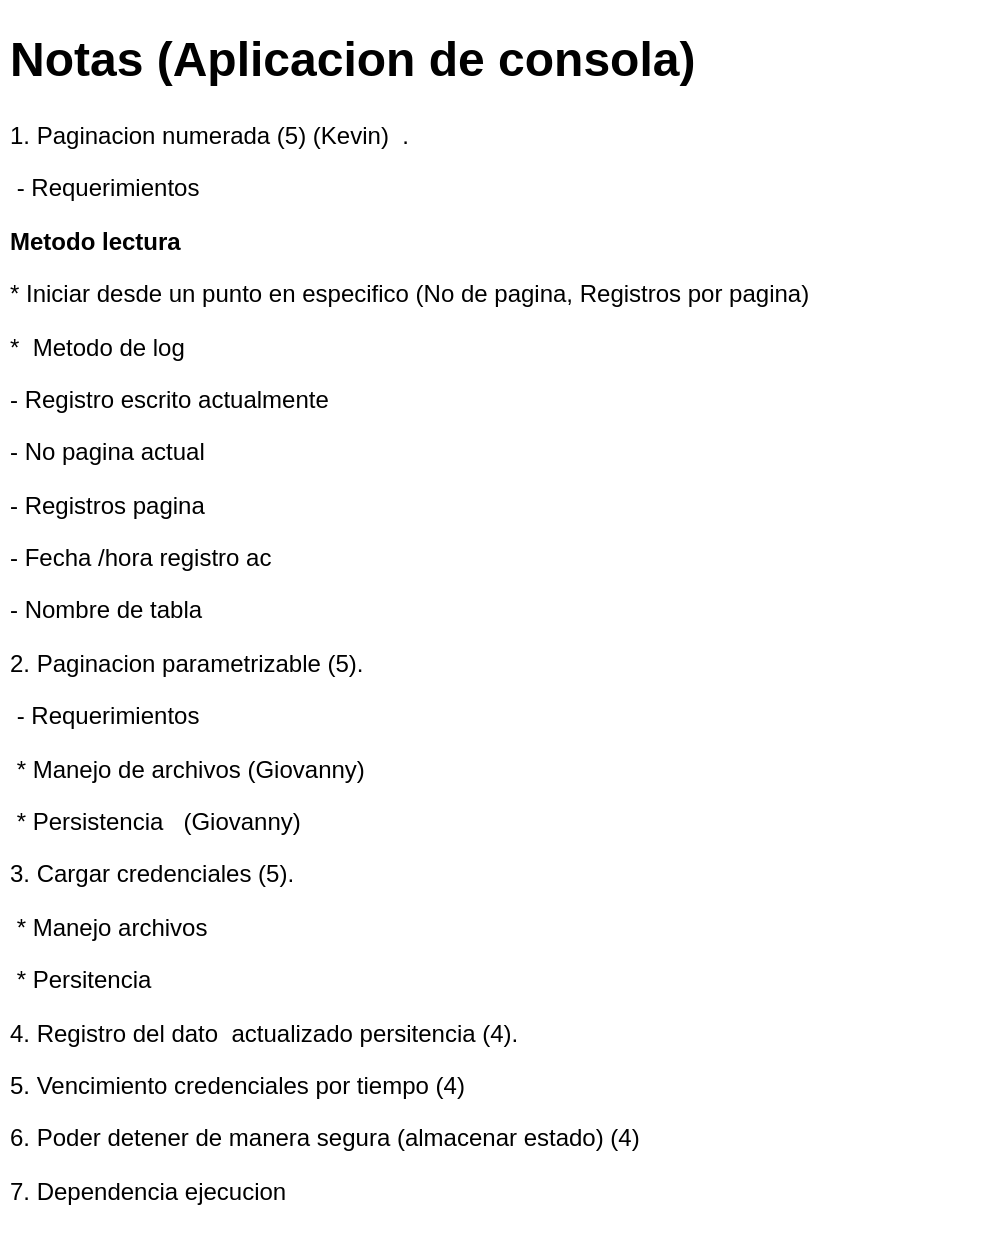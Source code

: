 <mxfile version="20.8.16" type="device" pages="3"><diagram name="Tareas" id="APuCly1vwyR43F6EwIPT"><mxGraphModel dx="1372" dy="884" grid="1" gridSize="10" guides="1" tooltips="1" connect="1" arrows="1" fold="1" page="1" pageScale="1" pageWidth="827" pageHeight="1169" math="0" shadow="0"><root><mxCell id="0"/><mxCell id="1" parent="0"/><mxCell id="119yrZ2EQGK_wQjC8LAW-1" value="&lt;h1&gt;Notas (Aplicacion de consola)&lt;/h1&gt;&lt;p&gt;1. Paginacion numerada (5) (Kevin)&amp;nbsp; .&lt;/p&gt;&lt;p&gt;&amp;nbsp;- Requerimientos&amp;nbsp;&lt;/p&gt;&lt;p&gt;&lt;b&gt;Metodo lectura&lt;/b&gt;&amp;nbsp;&lt;/p&gt;&lt;p&gt;* Iniciar desde un punto en especifico (No de pagina, Registros por pagina)&lt;/p&gt;&lt;p&gt;*&amp;nbsp; Metodo de log&amp;nbsp;&lt;/p&gt;&lt;p&gt;- Registro escrito actualmente&amp;nbsp;&lt;/p&gt;&lt;p&gt;- No pagina actual&amp;nbsp;&lt;/p&gt;&lt;p&gt;- Registros pagina&amp;nbsp;&lt;/p&gt;&lt;p&gt;- Fecha /hora registro ac&amp;nbsp;&lt;/p&gt;&lt;p&gt;- Nombre de tabla&amp;nbsp;&lt;/p&gt;&lt;p&gt;2. Paginacion parametrizable (5).&amp;nbsp;&lt;/p&gt;&lt;p&gt;&amp;nbsp;- Requerimientos&amp;nbsp;&lt;/p&gt;&lt;p&gt;&amp;nbsp;* Manejo de archivos (Giovanny)&amp;nbsp;&amp;nbsp;&lt;/p&gt;&lt;p&gt;&amp;nbsp;* Persistencia&amp;nbsp; &amp;nbsp;(Giovanny)&lt;/p&gt;&lt;p&gt;3. Cargar credenciales (5).&lt;br&gt;&lt;/p&gt;&lt;p&gt;&amp;nbsp;* Manejo archivos&lt;/p&gt;&lt;p&gt;&amp;nbsp;* Persitencia&amp;nbsp;&lt;/p&gt;&lt;p&gt;4. Registro del dato&amp;nbsp; actualizado persitencia (4).&amp;nbsp;&lt;/p&gt;&lt;p&gt;5. Vencimiento credenciales por tiempo (4)&lt;/p&gt;&lt;p&gt;&lt;span style=&quot;background-color: initial;&quot;&gt;6. Poder detener de manera segura (almacenar estado) (4)&lt;/span&gt;&lt;/p&gt;&lt;p&gt;7. Dependencia ejecucion&amp;nbsp; &amp;nbsp; &amp;nbsp;&lt;/p&gt;&lt;p&gt;&amp;nbsp;&lt;/p&gt;&lt;p&gt;.&lt;/p&gt;" style="text;html=1;strokeColor=none;fillColor=none;spacing=5;spacingTop=-20;whiteSpace=wrap;overflow=hidden;rounded=0;" parent="1" vertex="1"><mxGeometry x="60" y="50" width="500" height="610" as="geometry"/></mxCell></root></mxGraphModel></diagram><diagram id="X4oamv7sJy_k9uDr7oFe" name="Componente"><mxGraphModel dx="1372" dy="884" grid="1" gridSize="10" guides="1" tooltips="1" connect="1" arrows="1" fold="1" page="1" pageScale="1" pageWidth="827" pageHeight="1169" math="0" shadow="0"><root><mxCell id="0"/><mxCell id="1" parent="0"/><mxCell id="PhmCp77Sggi5SEkQ_F8A-2" value="Parametros&lt;br&gt;-Leer parametros&lt;br&gt;-Escribir param" style="shape=process;whiteSpace=wrap;html=1;backgroundOutline=1;fillColor=#ffe6cc;strokeColor=#d79b00;" parent="1" vertex="1"><mxGeometry x="200" y="380" width="140" height="120" as="geometry"/></mxCell><mxCell id="PhmCp77Sggi5SEkQ_F8A-3" value="Logs" style="shape=process;whiteSpace=wrap;html=1;backgroundOutline=1;" parent="1" vertex="1"><mxGeometry x="360" y="380" width="120" height="120" as="geometry"/></mxCell><mxCell id="PhmCp77Sggi5SEkQ_F8A-4" value="Controller" style="shape=process;whiteSpace=wrap;html=1;backgroundOutline=1;" parent="1" vertex="1"><mxGeometry x="210" y="180" width="120" height="120" as="geometry"/></mxCell><mxCell id="PhmCp77Sggi5SEkQ_F8A-6" value="Cliente Http&lt;br&gt;-Leer tabla&lt;br&gt;-Escribir Dato" style="shape=process;whiteSpace=wrap;html=1;backgroundOutline=1;" parent="1" vertex="1"><mxGeometry x="510" y="380" width="120" height="120" as="geometry"/></mxCell><mxCell id="PhmCp77Sggi5SEkQ_F8A-7" value="" style="endArrow=classic;html=1;rounded=0;entryX=0.5;entryY=0;entryDx=0;entryDy=0;exitX=0.5;exitY=1;exitDx=0;exitDy=0;" parent="1" source="PhmCp77Sggi5SEkQ_F8A-4" target="PhmCp77Sggi5SEkQ_F8A-2" edge="1"><mxGeometry width="50" height="50" relative="1" as="geometry"><mxPoint x="100" y="380" as="sourcePoint"/><mxPoint x="150" y="330" as="targetPoint"/><Array as="points"><mxPoint x="270" y="340"/></Array></mxGeometry></mxCell><mxCell id="PhmCp77Sggi5SEkQ_F8A-9" value="" style="endArrow=classic;html=1;rounded=0;exitX=0.5;exitY=1;exitDx=0;exitDy=0;entryX=0.5;entryY=0;entryDx=0;entryDy=0;" parent="1" source="PhmCp77Sggi5SEkQ_F8A-4" target="PhmCp77Sggi5SEkQ_F8A-3" edge="1"><mxGeometry width="50" height="50" relative="1" as="geometry"><mxPoint x="370" y="340" as="sourcePoint"/><mxPoint x="420" y="290" as="targetPoint"/><Array as="points"><mxPoint x="270" y="340"/><mxPoint x="420" y="340"/></Array></mxGeometry></mxCell><mxCell id="PhmCp77Sggi5SEkQ_F8A-10" value="" style="endArrow=classic;html=1;rounded=0;entryX=0.5;entryY=0;entryDx=0;entryDy=0;" parent="1" target="PhmCp77Sggi5SEkQ_F8A-6" edge="1"><mxGeometry width="50" height="50" relative="1" as="geometry"><mxPoint x="270" y="300" as="sourcePoint"/><mxPoint x="560" y="240" as="targetPoint"/><Array as="points"><mxPoint x="270" y="340"/><mxPoint x="570" y="340"/></Array></mxGeometry></mxCell><mxCell id="SpsmS5dlewif4LeTuGNS-2" value="&lt;h1&gt;DIAGRAMA COMPONENTES&lt;/h1&gt;" style="text;html=1;strokeColor=none;fillColor=none;spacing=5;spacingTop=-20;whiteSpace=wrap;overflow=hidden;rounded=0;" vertex="1" parent="1"><mxGeometry x="200" y="80" width="390" height="60" as="geometry"/></mxCell></root></mxGraphModel></diagram><diagram id="QVpRNWmAflErn9zXdwuR" name="Use-cases"><mxGraphModel dx="653" dy="421" grid="1" gridSize="10" guides="1" tooltips="1" connect="1" arrows="1" fold="1" page="1" pageScale="1" pageWidth="827" pageHeight="1169" math="0" shadow="0"><root><mxCell id="0"/><mxCell id="1" parent="0"/><mxCell id="dDW7JBlyp4okTbgOgLgp-1" value="UPLOAD-DATA-BATCH" style="swimlane;whiteSpace=wrap;html=1;" vertex="1" parent="1"><mxGeometry x="239" y="140" width="350" height="390" as="geometry"/></mxCell><mxCell id="dDW7JBlyp4okTbgOgLgp-2" value="Update&amp;nbsp;&lt;br&gt;Data" style="ellipse;whiteSpace=wrap;html=1;fillColor=#dae8fc;strokeColor=#6c8ebf;" vertex="1" parent="dDW7JBlyp4okTbgOgLgp-1"><mxGeometry x="21" y="70" width="120" height="50" as="geometry"/></mxCell><mxCell id="dDW7JBlyp4okTbgOgLgp-3" value="Load &lt;br&gt;parameter" style="ellipse;whiteSpace=wrap;html=1;fillColor=#dae8fc;strokeColor=#6c8ebf;" vertex="1" parent="dDW7JBlyp4okTbgOgLgp-1"><mxGeometry x="191" y="70" width="120" height="50" as="geometry"/></mxCell><mxCell id="dDW7JBlyp4okTbgOgLgp-4" value="Load &lt;br&gt;Current Status" style="ellipse;whiteSpace=wrap;html=1;fillColor=#dae8fc;strokeColor=#6c8ebf;" vertex="1" parent="dDW7JBlyp4okTbgOgLgp-1"><mxGeometry x="191" y="150" width="120" height="50" as="geometry"/></mxCell><mxCell id="dDW7JBlyp4okTbgOgLgp-5" value="Save Status&lt;br&gt;Current Status" style="ellipse;whiteSpace=wrap;html=1;fillColor=#dae8fc;strokeColor=#6c8ebf;" vertex="1" parent="dDW7JBlyp4okTbgOgLgp-1"><mxGeometry x="191" y="220" width="120" height="50" as="geometry"/></mxCell><mxCell id="dDW7JBlyp4okTbgOgLgp-6" value="Save&amp;nbsp; Data&lt;br&gt;(Dynamo)" style="ellipse;whiteSpace=wrap;html=1;fillColor=#dae8fc;strokeColor=#6c8ebf;" vertex="1" parent="dDW7JBlyp4okTbgOgLgp-1"><mxGeometry x="191" y="300" width="120" height="50" as="geometry"/></mxCell><mxCell id="dDW7JBlyp4okTbgOgLgp-10" value="" style="endArrow=classic;html=1;rounded=0;entryX=0;entryY=0.5;entryDx=0;entryDy=0;exitX=1;exitY=0.5;exitDx=0;exitDy=0;dashed=1;" edge="1" parent="dDW7JBlyp4okTbgOgLgp-1" source="dDW7JBlyp4okTbgOgLgp-2" target="dDW7JBlyp4okTbgOgLgp-3"><mxGeometry width="50" height="50" relative="1" as="geometry"><mxPoint x="81" y="250" as="sourcePoint"/><mxPoint x="131" y="200" as="targetPoint"/></mxGeometry></mxCell><mxCell id="dDW7JBlyp4okTbgOgLgp-11" value="" style="endArrow=classic;html=1;rounded=0;dashed=1;entryX=0;entryY=0.5;entryDx=0;entryDy=0;" edge="1" parent="dDW7JBlyp4okTbgOgLgp-1" target="dDW7JBlyp4okTbgOgLgp-4"><mxGeometry width="50" height="50" relative="1" as="geometry"><mxPoint x="151" y="100" as="sourcePoint"/><mxPoint x="121" y="230" as="targetPoint"/><Array as="points"><mxPoint x="151" y="175"/></Array></mxGeometry></mxCell><mxCell id="dDW7JBlyp4okTbgOgLgp-12" value="" style="endArrow=classic;html=1;rounded=0;dashed=1;entryX=0;entryY=0.5;entryDx=0;entryDy=0;exitX=1;exitY=0.5;exitDx=0;exitDy=0;" edge="1" parent="dDW7JBlyp4okTbgOgLgp-1" source="dDW7JBlyp4okTbgOgLgp-2" target="dDW7JBlyp4okTbgOgLgp-5"><mxGeometry width="50" height="50" relative="1" as="geometry"><mxPoint x="91" y="330" as="sourcePoint"/><mxPoint x="141" y="280" as="targetPoint"/><Array as="points"><mxPoint x="151" y="95"/><mxPoint x="151" y="180"/><mxPoint x="151" y="245"/></Array></mxGeometry></mxCell><mxCell id="dDW7JBlyp4okTbgOgLgp-13" value="" style="endArrow=classic;html=1;rounded=0;dashed=1;entryX=0;entryY=0.5;entryDx=0;entryDy=0;exitX=1;exitY=0.5;exitDx=0;exitDy=0;" edge="1" parent="dDW7JBlyp4okTbgOgLgp-1" source="dDW7JBlyp4okTbgOgLgp-2" target="dDW7JBlyp4okTbgOgLgp-6"><mxGeometry width="50" height="50" relative="1" as="geometry"><mxPoint x="141" y="90" as="sourcePoint"/><mxPoint x="151" y="310" as="targetPoint"/><Array as="points"><mxPoint x="151" y="95"/><mxPoint x="151" y="325"/><mxPoint x="161" y="325"/></Array></mxGeometry></mxCell><mxCell id="dDW7JBlyp4okTbgOgLgp-7" value="Actor" style="shape=umlActor;verticalLabelPosition=bottom;verticalAlign=top;html=1;outlineConnect=0;" vertex="1" parent="1"><mxGeometry x="120" y="200" width="30" height="60" as="geometry"/></mxCell><mxCell id="dDW7JBlyp4okTbgOgLgp-9" value="" style="endArrow=none;html=1;rounded=0;entryX=0;entryY=0.5;entryDx=0;entryDy=0;endFill=0;" edge="1" parent="1" target="dDW7JBlyp4okTbgOgLgp-2"><mxGeometry width="50" height="50" relative="1" as="geometry"><mxPoint x="160" y="235" as="sourcePoint"/><mxPoint x="230" y="240" as="targetPoint"/></mxGeometry></mxCell></root></mxGraphModel></diagram></mxfile>